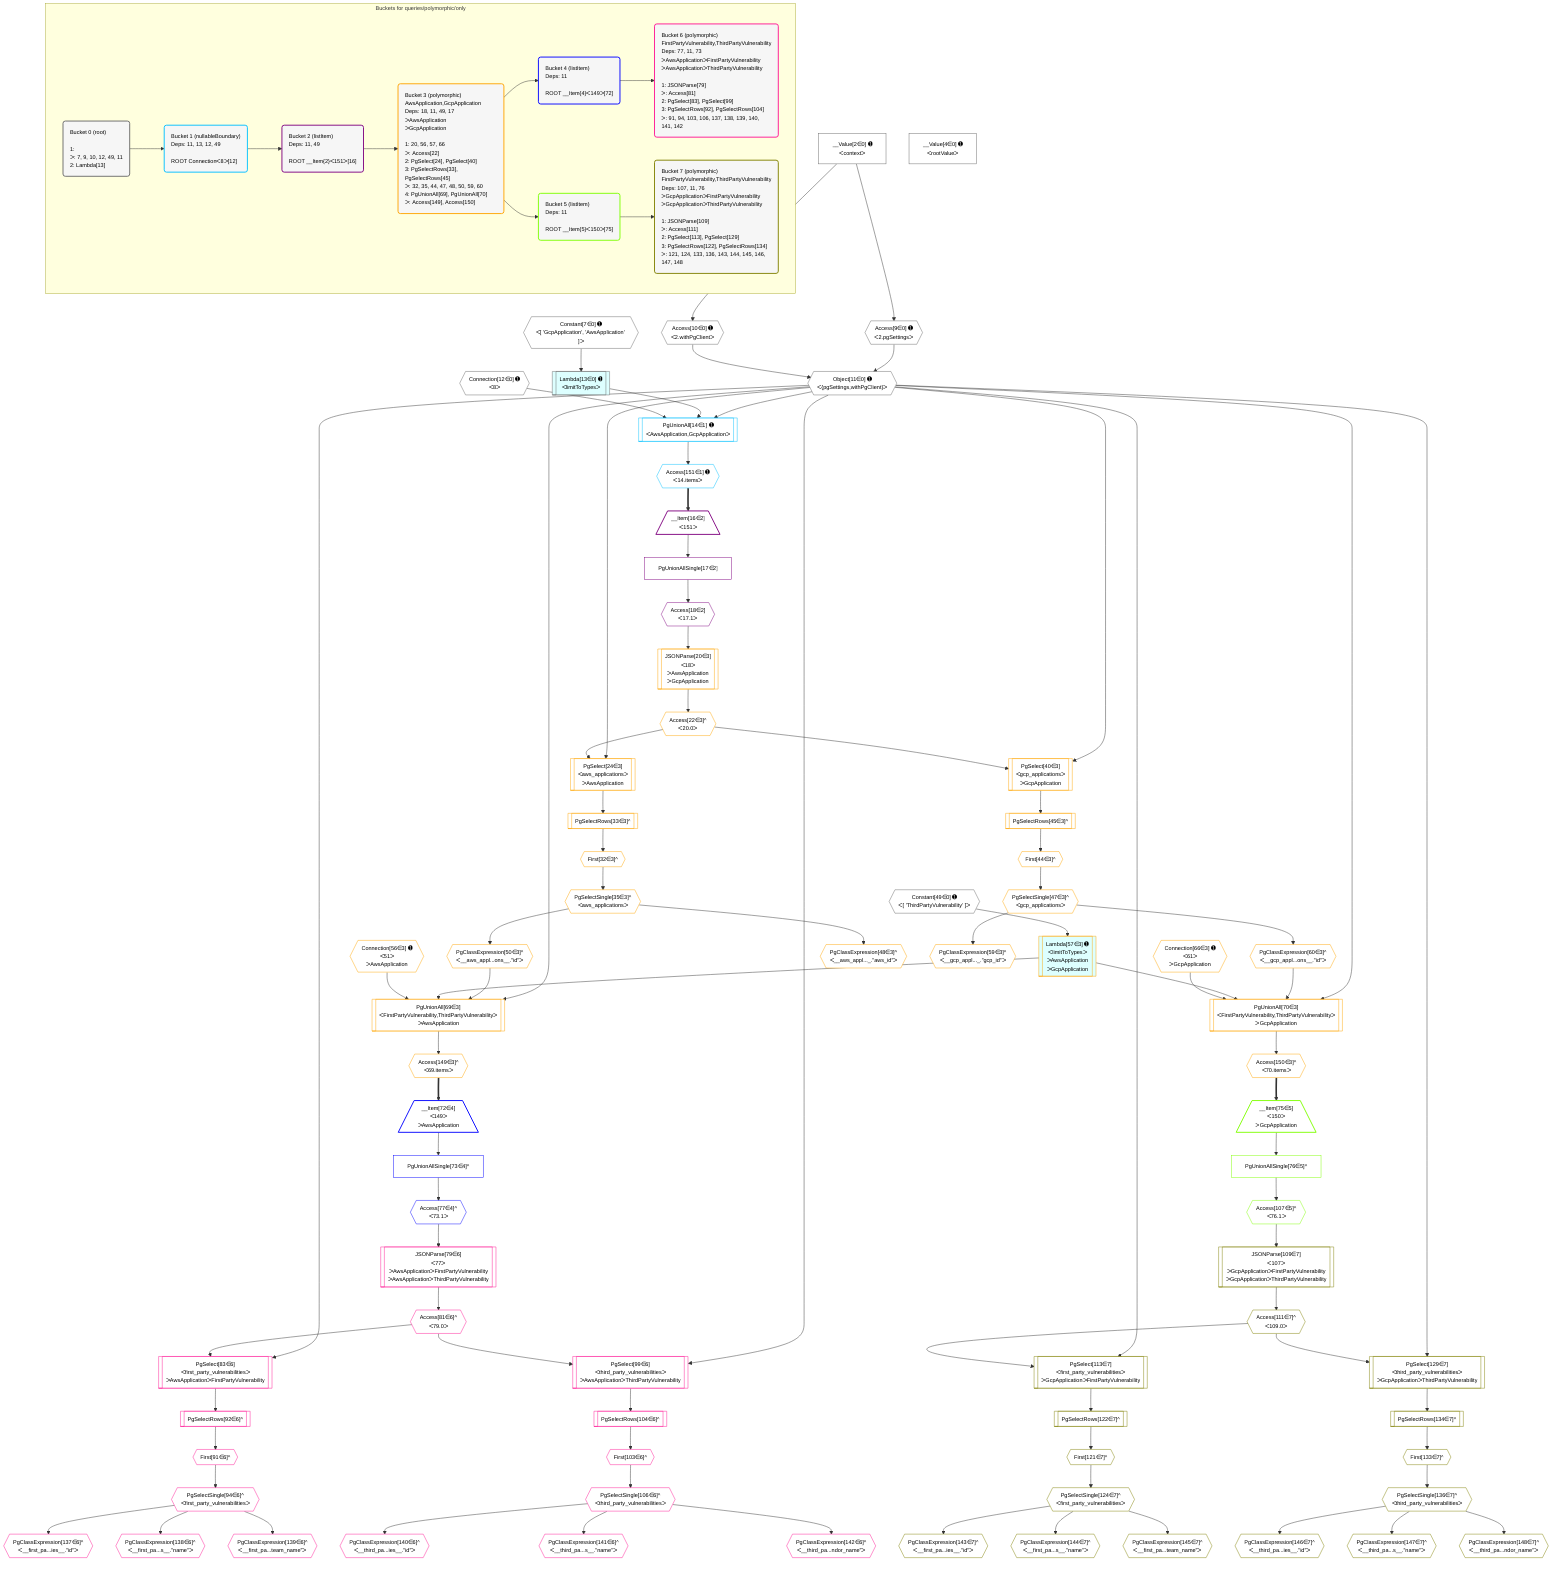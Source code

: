 %%{init: {'themeVariables': { 'fontSize': '12px'}}}%%
graph TD
    classDef path fill:#eee,stroke:#000,color:#000
    classDef plan fill:#fff,stroke-width:1px,color:#000
    classDef itemplan fill:#fff,stroke-width:2px,color:#000
    classDef unbatchedplan fill:#dff,stroke-width:1px,color:#000
    classDef sideeffectplan fill:#fcc,stroke-width:2px,color:#000
    classDef bucket fill:#f6f6f6,color:#000,stroke-width:2px,text-align:left

    subgraph "Buckets for queries/polymorphic/only"
    Bucket0("Bucket 0 (root)<br /><br />1: <br />ᐳ: 7, 9, 10, 12, 49, 11<br />2: Lambda[13]"):::bucket
    Bucket1("Bucket 1 (nullableBoundary)<br />Deps: 11, 13, 12, 49<br /><br />ROOT Connectionᐸ8ᐳ[12]"):::bucket
    Bucket2("Bucket 2 (listItem)<br />Deps: 11, 49<br /><br />ROOT __Item{2}ᐸ151ᐳ[16]"):::bucket
    Bucket3("Bucket 3 (polymorphic)<br />AwsApplication,GcpApplication<br />Deps: 18, 11, 49, 17<br />ᐳAwsApplication<br />ᐳGcpApplication<br /><br />1: 20, 56, 57, 66<br />ᐳ: Access[22]<br />2: PgSelect[24], PgSelect[40]<br />3: PgSelectRows[33], PgSelectRows[45]<br />ᐳ: 32, 35, 44, 47, 48, 50, 59, 60<br />4: PgUnionAll[69], PgUnionAll[70]<br />ᐳ: Access[149], Access[150]"):::bucket
    Bucket4("Bucket 4 (listItem)<br />Deps: 11<br /><br />ROOT __Item{4}ᐸ149ᐳ[72]"):::bucket
    Bucket5("Bucket 5 (listItem)<br />Deps: 11<br /><br />ROOT __Item{5}ᐸ150ᐳ[75]"):::bucket
    Bucket6("Bucket 6 (polymorphic)<br />FirstPartyVulnerability,ThirdPartyVulnerability<br />Deps: 77, 11, 73<br />ᐳAwsApplicationᐳFirstPartyVulnerability<br />ᐳAwsApplicationᐳThirdPartyVulnerability<br /><br />1: JSONParse[79]<br />ᐳ: Access[81]<br />2: PgSelect[83], PgSelect[99]<br />3: PgSelectRows[92], PgSelectRows[104]<br />ᐳ: 91, 94, 103, 106, 137, 138, 139, 140, 141, 142"):::bucket
    Bucket7("Bucket 7 (polymorphic)<br />FirstPartyVulnerability,ThirdPartyVulnerability<br />Deps: 107, 11, 76<br />ᐳGcpApplicationᐳFirstPartyVulnerability<br />ᐳGcpApplicationᐳThirdPartyVulnerability<br /><br />1: JSONParse[109]<br />ᐳ: Access[111]<br />2: PgSelect[113], PgSelect[129]<br />3: PgSelectRows[122], PgSelectRows[134]<br />ᐳ: 121, 124, 133, 136, 143, 144, 145, 146, 147, 148"):::bucket
    end
    Bucket0 --> Bucket1
    Bucket1 --> Bucket2
    Bucket2 --> Bucket3
    Bucket3 --> Bucket4 & Bucket5
    Bucket4 --> Bucket6
    Bucket5 --> Bucket7

    %% plan dependencies
    Object11{{"Object[11∈0] ➊<br />ᐸ{pgSettings,withPgClient}ᐳ"}}:::plan
    Access9{{"Access[9∈0] ➊<br />ᐸ2.pgSettingsᐳ"}}:::plan
    Access10{{"Access[10∈0] ➊<br />ᐸ2.withPgClientᐳ"}}:::plan
    Access9 & Access10 --> Object11
    __Value2["__Value[2∈0] ➊<br />ᐸcontextᐳ"]:::plan
    __Value2 --> Access9
    __Value2 --> Access10
    Lambda13[["Lambda[13∈0] ➊<br />ᐸlimitToTypesᐳ"]]:::unbatchedplan
    Constant7{{"Constant[7∈0] ➊<br />ᐸ[ 'GcpApplication', 'AwsApplication' ]ᐳ"}}:::plan
    Constant7 --> Lambda13
    __Value4["__Value[4∈0] ➊<br />ᐸrootValueᐳ"]:::plan
    Connection12{{"Connection[12∈0] ➊<br />ᐸ8ᐳ"}}:::plan
    Constant49{{"Constant[49∈0] ➊<br />ᐸ[ 'ThirdPartyVulnerability' ]ᐳ"}}:::plan
    PgUnionAll14[["PgUnionAll[14∈1] ➊<br />ᐸAwsApplication,GcpApplicationᐳ"]]:::plan
    Object11 & Lambda13 & Connection12 --> PgUnionAll14
    Access151{{"Access[151∈1] ➊<br />ᐸ14.itemsᐳ"}}:::plan
    PgUnionAll14 --> Access151
    __Item16[/"__Item[16∈2]<br />ᐸ151ᐳ"\]:::itemplan
    Access151 ==> __Item16
    PgUnionAllSingle17["PgUnionAllSingle[17∈2]"]:::plan
    __Item16 --> PgUnionAllSingle17
    Access18{{"Access[18∈2]<br />ᐸ17.1ᐳ"}}:::plan
    PgUnionAllSingle17 --> Access18
    PgUnionAll69[["PgUnionAll[69∈3]<br />ᐸFirstPartyVulnerability,ThirdPartyVulnerabilityᐳ<br />ᐳAwsApplication"]]:::plan
    PgClassExpression50{{"PgClassExpression[50∈3]^<br />ᐸ__aws_appl...ons__.”id”ᐳ"}}:::plan
    Lambda57[["Lambda[57∈3] ➊<br />ᐸlimitToTypesᐳ<br />ᐳAwsApplication<br />ᐳGcpApplication"]]:::unbatchedplan
    Connection56{{"Connection[56∈3] ➊<br />ᐸ51ᐳ<br />ᐳAwsApplication"}}:::plan
    Object11 & PgClassExpression50 & Lambda57 & Connection56 --> PgUnionAll69
    PgUnionAll70[["PgUnionAll[70∈3]<br />ᐸFirstPartyVulnerability,ThirdPartyVulnerabilityᐳ<br />ᐳGcpApplication"]]:::plan
    PgClassExpression60{{"PgClassExpression[60∈3]^<br />ᐸ__gcp_appl...ons__.”id”ᐳ"}}:::plan
    Connection66{{"Connection[66∈3] ➊<br />ᐸ61ᐳ<br />ᐳGcpApplication"}}:::plan
    Object11 & PgClassExpression60 & Lambda57 & Connection66 --> PgUnionAll70
    PgSelect24[["PgSelect[24∈3]<br />ᐸaws_applicationsᐳ<br />ᐳAwsApplication"]]:::plan
    Access22{{"Access[22∈3]^<br />ᐸ20.0ᐳ"}}:::plan
    Object11 & Access22 --> PgSelect24
    PgSelect40[["PgSelect[40∈3]<br />ᐸgcp_applicationsᐳ<br />ᐳGcpApplication"]]:::plan
    Object11 & Access22 --> PgSelect40
    JSONParse20[["JSONParse[20∈3]<br />ᐸ18ᐳ<br />ᐳAwsApplication<br />ᐳGcpApplication"]]:::plan
    Access18 --> JSONParse20
    JSONParse20 --> Access22
    First32{{"First[32∈3]^"}}:::plan
    PgSelectRows33[["PgSelectRows[33∈3]^"]]:::plan
    PgSelectRows33 --> First32
    PgSelect24 --> PgSelectRows33
    PgSelectSingle35{{"PgSelectSingle[35∈3]^<br />ᐸaws_applicationsᐳ"}}:::plan
    First32 --> PgSelectSingle35
    First44{{"First[44∈3]^"}}:::plan
    PgSelectRows45[["PgSelectRows[45∈3]^"]]:::plan
    PgSelectRows45 --> First44
    PgSelect40 --> PgSelectRows45
    PgSelectSingle47{{"PgSelectSingle[47∈3]^<br />ᐸgcp_applicationsᐳ"}}:::plan
    First44 --> PgSelectSingle47
    PgClassExpression48{{"PgClassExpression[48∈3]^<br />ᐸ__aws_appl..._.”aws_id”ᐳ"}}:::plan
    PgSelectSingle35 --> PgClassExpression48
    PgSelectSingle35 --> PgClassExpression50
    Constant49 --> Lambda57
    PgClassExpression59{{"PgClassExpression[59∈3]^<br />ᐸ__gcp_appl..._.”gcp_id”ᐳ"}}:::plan
    PgSelectSingle47 --> PgClassExpression59
    PgSelectSingle47 --> PgClassExpression60
    Access149{{"Access[149∈3]^<br />ᐸ69.itemsᐳ"}}:::plan
    PgUnionAll69 --> Access149
    Access150{{"Access[150∈3]^<br />ᐸ70.itemsᐳ"}}:::plan
    PgUnionAll70 --> Access150
    __Item72[/"__Item[72∈4]<br />ᐸ149ᐳ<br />ᐳAwsApplication"\]:::itemplan
    Access149 ==> __Item72
    PgUnionAllSingle73["PgUnionAllSingle[73∈4]^"]:::plan
    __Item72 --> PgUnionAllSingle73
    Access77{{"Access[77∈4]^<br />ᐸ73.1ᐳ"}}:::plan
    PgUnionAllSingle73 --> Access77
    PgSelect83[["PgSelect[83∈6]<br />ᐸfirst_party_vulnerabilitiesᐳ<br />ᐳAwsApplicationᐳFirstPartyVulnerability"]]:::plan
    Access81{{"Access[81∈6]^<br />ᐸ79.0ᐳ"}}:::plan
    Object11 & Access81 --> PgSelect83
    PgSelect99[["PgSelect[99∈6]<br />ᐸthird_party_vulnerabilitiesᐳ<br />ᐳAwsApplicationᐳThirdPartyVulnerability"]]:::plan
    Object11 & Access81 --> PgSelect99
    JSONParse79[["JSONParse[79∈6]<br />ᐸ77ᐳ<br />ᐳAwsApplicationᐳFirstPartyVulnerability<br />ᐳAwsApplicationᐳThirdPartyVulnerability"]]:::plan
    Access77 --> JSONParse79
    JSONParse79 --> Access81
    First91{{"First[91∈6]^"}}:::plan
    PgSelectRows92[["PgSelectRows[92∈6]^"]]:::plan
    PgSelectRows92 --> First91
    PgSelect83 --> PgSelectRows92
    PgSelectSingle94{{"PgSelectSingle[94∈6]^<br />ᐸfirst_party_vulnerabilitiesᐳ"}}:::plan
    First91 --> PgSelectSingle94
    First103{{"First[103∈6]^"}}:::plan
    PgSelectRows104[["PgSelectRows[104∈6]^"]]:::plan
    PgSelectRows104 --> First103
    PgSelect99 --> PgSelectRows104
    PgSelectSingle106{{"PgSelectSingle[106∈6]^<br />ᐸthird_party_vulnerabilitiesᐳ"}}:::plan
    First103 --> PgSelectSingle106
    PgClassExpression137{{"PgClassExpression[137∈6]^<br />ᐸ__first_pa...ies__.”id”ᐳ"}}:::plan
    PgSelectSingle94 --> PgClassExpression137
    PgClassExpression138{{"PgClassExpression[138∈6]^<br />ᐸ__first_pa...s__.”name”ᐳ"}}:::plan
    PgSelectSingle94 --> PgClassExpression138
    PgClassExpression139{{"PgClassExpression[139∈6]^<br />ᐸ__first_pa...team_name”ᐳ"}}:::plan
    PgSelectSingle94 --> PgClassExpression139
    PgClassExpression140{{"PgClassExpression[140∈6]^<br />ᐸ__third_pa...ies__.”id”ᐳ"}}:::plan
    PgSelectSingle106 --> PgClassExpression140
    PgClassExpression141{{"PgClassExpression[141∈6]^<br />ᐸ__third_pa...s__.”name”ᐳ"}}:::plan
    PgSelectSingle106 --> PgClassExpression141
    PgClassExpression142{{"PgClassExpression[142∈6]^<br />ᐸ__third_pa...ndor_name”ᐳ"}}:::plan
    PgSelectSingle106 --> PgClassExpression142
    __Item75[/"__Item[75∈5]<br />ᐸ150ᐳ<br />ᐳGcpApplication"\]:::itemplan
    Access150 ==> __Item75
    PgUnionAllSingle76["PgUnionAllSingle[76∈5]^"]:::plan
    __Item75 --> PgUnionAllSingle76
    Access107{{"Access[107∈5]^<br />ᐸ76.1ᐳ"}}:::plan
    PgUnionAllSingle76 --> Access107
    PgSelect113[["PgSelect[113∈7]<br />ᐸfirst_party_vulnerabilitiesᐳ<br />ᐳGcpApplicationᐳFirstPartyVulnerability"]]:::plan
    Access111{{"Access[111∈7]^<br />ᐸ109.0ᐳ"}}:::plan
    Object11 & Access111 --> PgSelect113
    PgSelect129[["PgSelect[129∈7]<br />ᐸthird_party_vulnerabilitiesᐳ<br />ᐳGcpApplicationᐳThirdPartyVulnerability"]]:::plan
    Object11 & Access111 --> PgSelect129
    JSONParse109[["JSONParse[109∈7]<br />ᐸ107ᐳ<br />ᐳGcpApplicationᐳFirstPartyVulnerability<br />ᐳGcpApplicationᐳThirdPartyVulnerability"]]:::plan
    Access107 --> JSONParse109
    JSONParse109 --> Access111
    First121{{"First[121∈7]^"}}:::plan
    PgSelectRows122[["PgSelectRows[122∈7]^"]]:::plan
    PgSelectRows122 --> First121
    PgSelect113 --> PgSelectRows122
    PgSelectSingle124{{"PgSelectSingle[124∈7]^<br />ᐸfirst_party_vulnerabilitiesᐳ"}}:::plan
    First121 --> PgSelectSingle124
    First133{{"First[133∈7]^"}}:::plan
    PgSelectRows134[["PgSelectRows[134∈7]^"]]:::plan
    PgSelectRows134 --> First133
    PgSelect129 --> PgSelectRows134
    PgSelectSingle136{{"PgSelectSingle[136∈7]^<br />ᐸthird_party_vulnerabilitiesᐳ"}}:::plan
    First133 --> PgSelectSingle136
    PgClassExpression143{{"PgClassExpression[143∈7]^<br />ᐸ__first_pa...ies__.”id”ᐳ"}}:::plan
    PgSelectSingle124 --> PgClassExpression143
    PgClassExpression144{{"PgClassExpression[144∈7]^<br />ᐸ__first_pa...s__.”name”ᐳ"}}:::plan
    PgSelectSingle124 --> PgClassExpression144
    PgClassExpression145{{"PgClassExpression[145∈7]^<br />ᐸ__first_pa...team_name”ᐳ"}}:::plan
    PgSelectSingle124 --> PgClassExpression145
    PgClassExpression146{{"PgClassExpression[146∈7]^<br />ᐸ__third_pa...ies__.”id”ᐳ"}}:::plan
    PgSelectSingle136 --> PgClassExpression146
    PgClassExpression147{{"PgClassExpression[147∈7]^<br />ᐸ__third_pa...s__.”name”ᐳ"}}:::plan
    PgSelectSingle136 --> PgClassExpression147
    PgClassExpression148{{"PgClassExpression[148∈7]^<br />ᐸ__third_pa...ndor_name”ᐳ"}}:::plan
    PgSelectSingle136 --> PgClassExpression148

    %% define steps
    classDef bucket0 stroke:#696969
    class Bucket0,__Value2,__Value4,Constant7,Access9,Access10,Object11,Connection12,Lambda13,Constant49 bucket0
    classDef bucket1 stroke:#00bfff
    class Bucket1,PgUnionAll14,Access151 bucket1
    classDef bucket2 stroke:#7f007f
    class Bucket2,__Item16,PgUnionAllSingle17,Access18 bucket2
    classDef bucket3 stroke:#ffa500
    class Bucket3,JSONParse20,Access22,PgSelect24,First32,PgSelectRows33,PgSelectSingle35,PgSelect40,First44,PgSelectRows45,PgSelectSingle47,PgClassExpression48,PgClassExpression50,Connection56,Lambda57,PgClassExpression59,PgClassExpression60,Connection66,PgUnionAll69,PgUnionAll70,Access149,Access150 bucket3
    classDef bucket4 stroke:#0000ff
    class Bucket4,__Item72,PgUnionAllSingle73,Access77 bucket4
    classDef bucket5 stroke:#7fff00
    class Bucket5,__Item75,PgUnionAllSingle76,Access107 bucket5
    classDef bucket6 stroke:#ff1493
    class Bucket6,JSONParse79,Access81,PgSelect83,First91,PgSelectRows92,PgSelectSingle94,PgSelect99,First103,PgSelectRows104,PgSelectSingle106,PgClassExpression137,PgClassExpression138,PgClassExpression139,PgClassExpression140,PgClassExpression141,PgClassExpression142 bucket6
    classDef bucket7 stroke:#808000
    class Bucket7,JSONParse109,Access111,PgSelect113,First121,PgSelectRows122,PgSelectSingle124,PgSelect129,First133,PgSelectRows134,PgSelectSingle136,PgClassExpression143,PgClassExpression144,PgClassExpression145,PgClassExpression146,PgClassExpression147,PgClassExpression148 bucket7